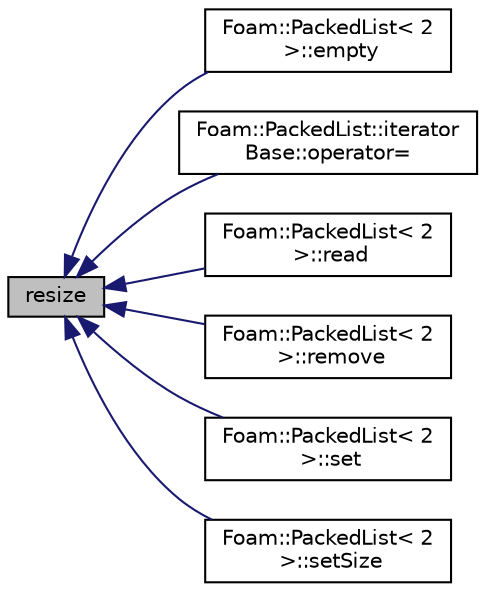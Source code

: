digraph "resize"
{
  bgcolor="transparent";
  edge [fontname="Helvetica",fontsize="10",labelfontname="Helvetica",labelfontsize="10"];
  node [fontname="Helvetica",fontsize="10",shape=record];
  rankdir="LR";
  Node245 [label="resize",height=0.2,width=0.4,color="black", fillcolor="grey75", style="filled", fontcolor="black"];
  Node245 -> Node246 [dir="back",color="midnightblue",fontsize="10",style="solid",fontname="Helvetica"];
  Node246 [label="Foam::PackedList\< 2\l \>::empty",height=0.2,width=0.4,color="black",URL="$a27053.html#a644718bb2fb240de962dc3c9a1fdf0dc",tooltip="Return true if the list is empty (ie, size() is zero). "];
  Node245 -> Node247 [dir="back",color="midnightblue",fontsize="10",style="solid",fontname="Helvetica"];
  Node247 [label="Foam::PackedList::iterator\lBase::operator=",height=0.2,width=0.4,color="black",URL="$a27061.html#aa1fc905890dd7aed084836ac1a65d336",tooltip="Assign value. "];
  Node245 -> Node248 [dir="back",color="midnightblue",fontsize="10",style="solid",fontname="Helvetica"];
  Node248 [label="Foam::PackedList\< 2\l \>::read",height=0.2,width=0.4,color="black",URL="$a27053.html#a223c472410515286cf5050b0b7b37396",tooltip="Clear list and read from stream. "];
  Node245 -> Node249 [dir="back",color="midnightblue",fontsize="10",style="solid",fontname="Helvetica"];
  Node249 [label="Foam::PackedList\< 2\l \>::remove",height=0.2,width=0.4,color="black",URL="$a27053.html#af6d8c077df78e1daae047703a0562891",tooltip="Remove and return the last element. "];
  Node245 -> Node250 [dir="back",color="midnightblue",fontsize="10",style="solid",fontname="Helvetica"];
  Node250 [label="Foam::PackedList\< 2\l \>::set",height=0.2,width=0.4,color="black",URL="$a27053.html#a1e80e19c7a6f7b49c8cb0e68ea033017",tooltip="Set value at index I. Return true if value changed. "];
  Node245 -> Node251 [dir="back",color="midnightblue",fontsize="10",style="solid",fontname="Helvetica"];
  Node251 [label="Foam::PackedList\< 2\l \>::setSize",height=0.2,width=0.4,color="black",URL="$a27053.html#a3021b830c398f42c33750a3823267b59",tooltip="Alias for resize() "];
}
